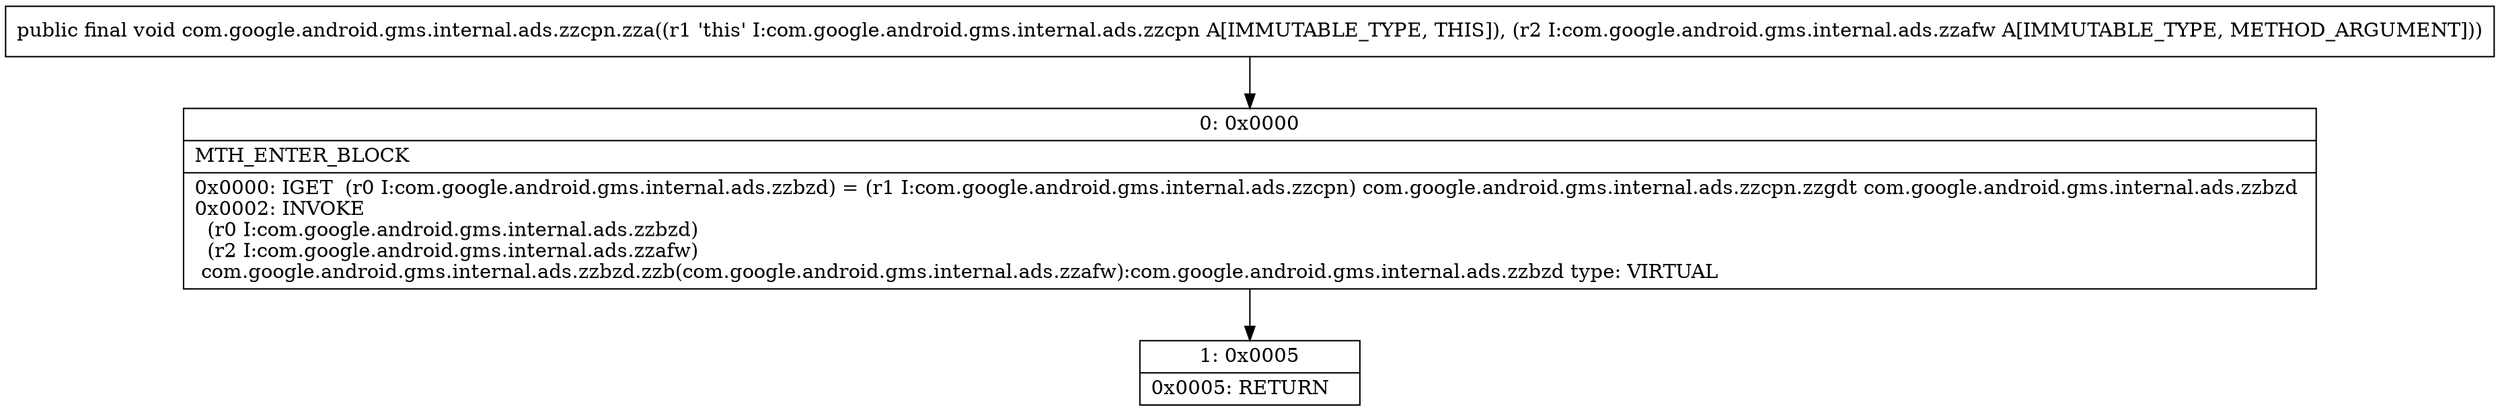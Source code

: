digraph "CFG forcom.google.android.gms.internal.ads.zzcpn.zza(Lcom\/google\/android\/gms\/internal\/ads\/zzafw;)V" {
Node_0 [shape=record,label="{0\:\ 0x0000|MTH_ENTER_BLOCK\l|0x0000: IGET  (r0 I:com.google.android.gms.internal.ads.zzbzd) = (r1 I:com.google.android.gms.internal.ads.zzcpn) com.google.android.gms.internal.ads.zzcpn.zzgdt com.google.android.gms.internal.ads.zzbzd \l0x0002: INVOKE  \l  (r0 I:com.google.android.gms.internal.ads.zzbzd)\l  (r2 I:com.google.android.gms.internal.ads.zzafw)\l com.google.android.gms.internal.ads.zzbzd.zzb(com.google.android.gms.internal.ads.zzafw):com.google.android.gms.internal.ads.zzbzd type: VIRTUAL \l}"];
Node_1 [shape=record,label="{1\:\ 0x0005|0x0005: RETURN   \l}"];
MethodNode[shape=record,label="{public final void com.google.android.gms.internal.ads.zzcpn.zza((r1 'this' I:com.google.android.gms.internal.ads.zzcpn A[IMMUTABLE_TYPE, THIS]), (r2 I:com.google.android.gms.internal.ads.zzafw A[IMMUTABLE_TYPE, METHOD_ARGUMENT])) }"];
MethodNode -> Node_0;
Node_0 -> Node_1;
}

